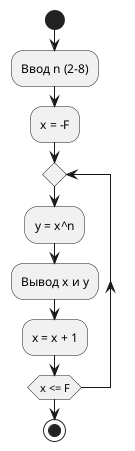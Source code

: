 @startuml

start
:Ввод n (2–8);
:x = -F;

repeat
  :y = x^n;
  :Вывод x и y;
  :x = x + 1;
repeat while (x <= F)
stop
@enduml
